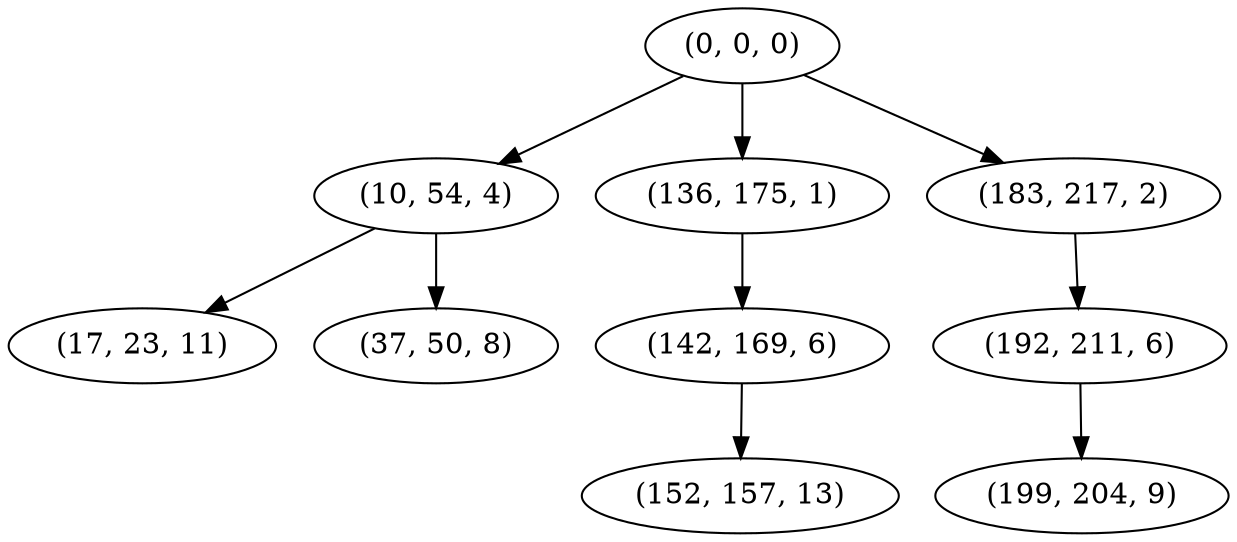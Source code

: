 digraph tree {
    "(0, 0, 0)";
    "(10, 54, 4)";
    "(17, 23, 11)";
    "(37, 50, 8)";
    "(136, 175, 1)";
    "(142, 169, 6)";
    "(152, 157, 13)";
    "(183, 217, 2)";
    "(192, 211, 6)";
    "(199, 204, 9)";
    "(0, 0, 0)" -> "(10, 54, 4)";
    "(0, 0, 0)" -> "(136, 175, 1)";
    "(0, 0, 0)" -> "(183, 217, 2)";
    "(10, 54, 4)" -> "(17, 23, 11)";
    "(10, 54, 4)" -> "(37, 50, 8)";
    "(136, 175, 1)" -> "(142, 169, 6)";
    "(142, 169, 6)" -> "(152, 157, 13)";
    "(183, 217, 2)" -> "(192, 211, 6)";
    "(192, 211, 6)" -> "(199, 204, 9)";
}
